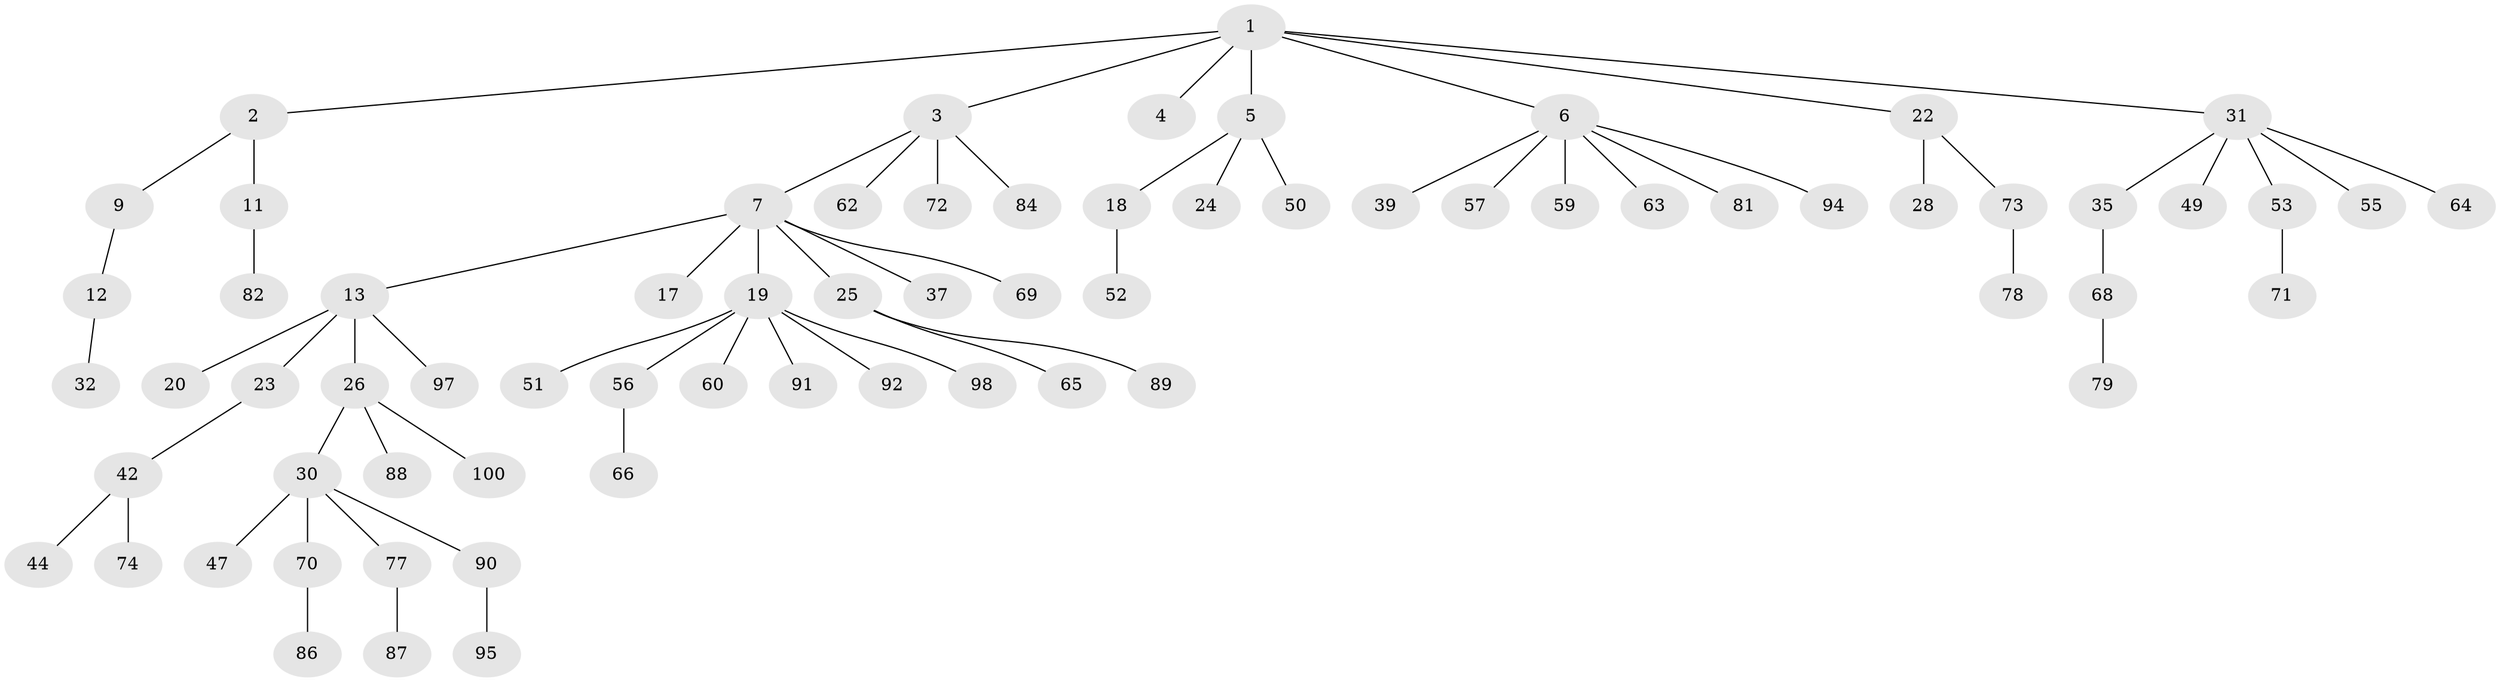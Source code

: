 // original degree distribution, {7: 0.01, 3: 0.11, 6: 0.01, 1: 0.53, 5: 0.07, 4: 0.05, 2: 0.22}
// Generated by graph-tools (version 1.1) at 2025/11/02/21/25 10:11:10]
// undirected, 70 vertices, 69 edges
graph export_dot {
graph [start="1"]
  node [color=gray90,style=filled];
  1 [super="+16"];
  2;
  3 [super="+61"];
  4;
  5 [super="+8"];
  6 [super="+33"];
  7 [super="+15"];
  9 [super="+10"];
  11 [super="+34"];
  12 [super="+21"];
  13 [super="+14"];
  17;
  18 [super="+38"];
  19 [super="+36"];
  20 [super="+40"];
  22 [super="+29"];
  23 [super="+41"];
  24;
  25 [super="+48"];
  26 [super="+27"];
  28 [super="+43"];
  30 [super="+46"];
  31 [super="+45"];
  32;
  35 [super="+93"];
  37;
  39;
  42 [super="+54"];
  44;
  47;
  49 [super="+67"];
  50;
  51 [super="+76"];
  52 [super="+58"];
  53 [super="+80"];
  55 [super="+96"];
  56;
  57;
  59;
  60;
  62;
  63;
  64 [super="+75"];
  65;
  66;
  68;
  69;
  70 [super="+83"];
  71;
  72;
  73;
  74;
  77;
  78;
  79;
  81;
  82;
  84 [super="+85"];
  86;
  87;
  88;
  89;
  90 [super="+99"];
  91;
  92;
  94;
  95;
  97;
  98;
  100;
  1 -- 2;
  1 -- 3;
  1 -- 4;
  1 -- 5;
  1 -- 6;
  1 -- 22;
  1 -- 31;
  2 -- 9;
  2 -- 11;
  3 -- 7;
  3 -- 62;
  3 -- 72;
  3 -- 84;
  5 -- 18;
  5 -- 24;
  5 -- 50;
  6 -- 57;
  6 -- 63;
  6 -- 81;
  6 -- 39;
  6 -- 59;
  6 -- 94;
  7 -- 13;
  7 -- 25;
  7 -- 37;
  7 -- 17;
  7 -- 19;
  7 -- 69;
  9 -- 12;
  11 -- 82;
  12 -- 32;
  13 -- 20;
  13 -- 26;
  13 -- 97;
  13 -- 23;
  18 -- 52;
  19 -- 51;
  19 -- 92;
  19 -- 98;
  19 -- 56;
  19 -- 91;
  19 -- 60;
  22 -- 28;
  22 -- 73;
  23 -- 42;
  25 -- 65;
  25 -- 89;
  26 -- 30;
  26 -- 88;
  26 -- 100;
  30 -- 47;
  30 -- 77;
  30 -- 70;
  30 -- 90;
  31 -- 35;
  31 -- 55;
  31 -- 64;
  31 -- 49;
  31 -- 53;
  35 -- 68;
  42 -- 44;
  42 -- 74;
  53 -- 71;
  56 -- 66;
  68 -- 79;
  70 -- 86;
  73 -- 78;
  77 -- 87;
  90 -- 95;
}

